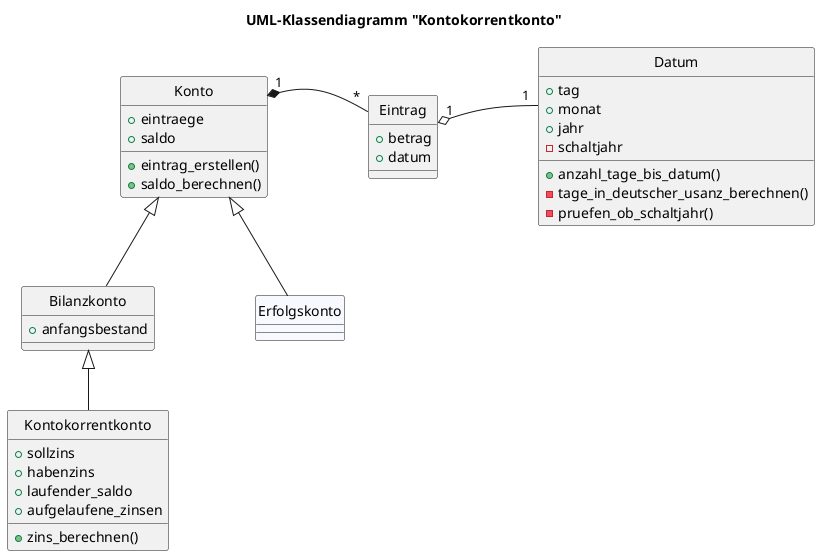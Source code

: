 @startuml
title UML-Klassendiagramm "Kontokorrentkonto" 
skinparam Nodesep 100
hide circle 
hide <<notImplemented>> stereotype
<style>
.notImplemented {
    BackgroundColor GhostWhite
}
</style> 
class Konto {
    + eintraege 
    + saldo 
    + eintrag_erstellen()
    + saldo_berechnen()
}
class Eintrag {
    + betrag 
    + datum 
}
class Datum {
    + tag 
    + monat 
    + jahr 
    - schaltjahr 
    + anzahl_tage_bis_datum() 
    - tage_in_deutscher_usanz_berechnen()
    - pruefen_ob_schaltjahr()
}
class Bilanzkonto {
    + anfangsbestand
}
class Erfolgskonto <<notImplemented>> {}
class Kontokorrentkonto {
    + sollzins 
    + habenzins 
    + laufender_saldo 
    + aufgelaufene_zinsen 
    + zins_berechnen()
}

Konto -[hidden]> Eintrag
Eintrag -[hidden]> Datum

Konto <|-- Bilanzkonto
Konto <|-- Erfolgskonto 
Bilanzkonto <|-- Kontokorrentkonto 
Konto "1" *-- "*" Eintrag 
Eintrag "1" o-- "1" Datum 
@enduml